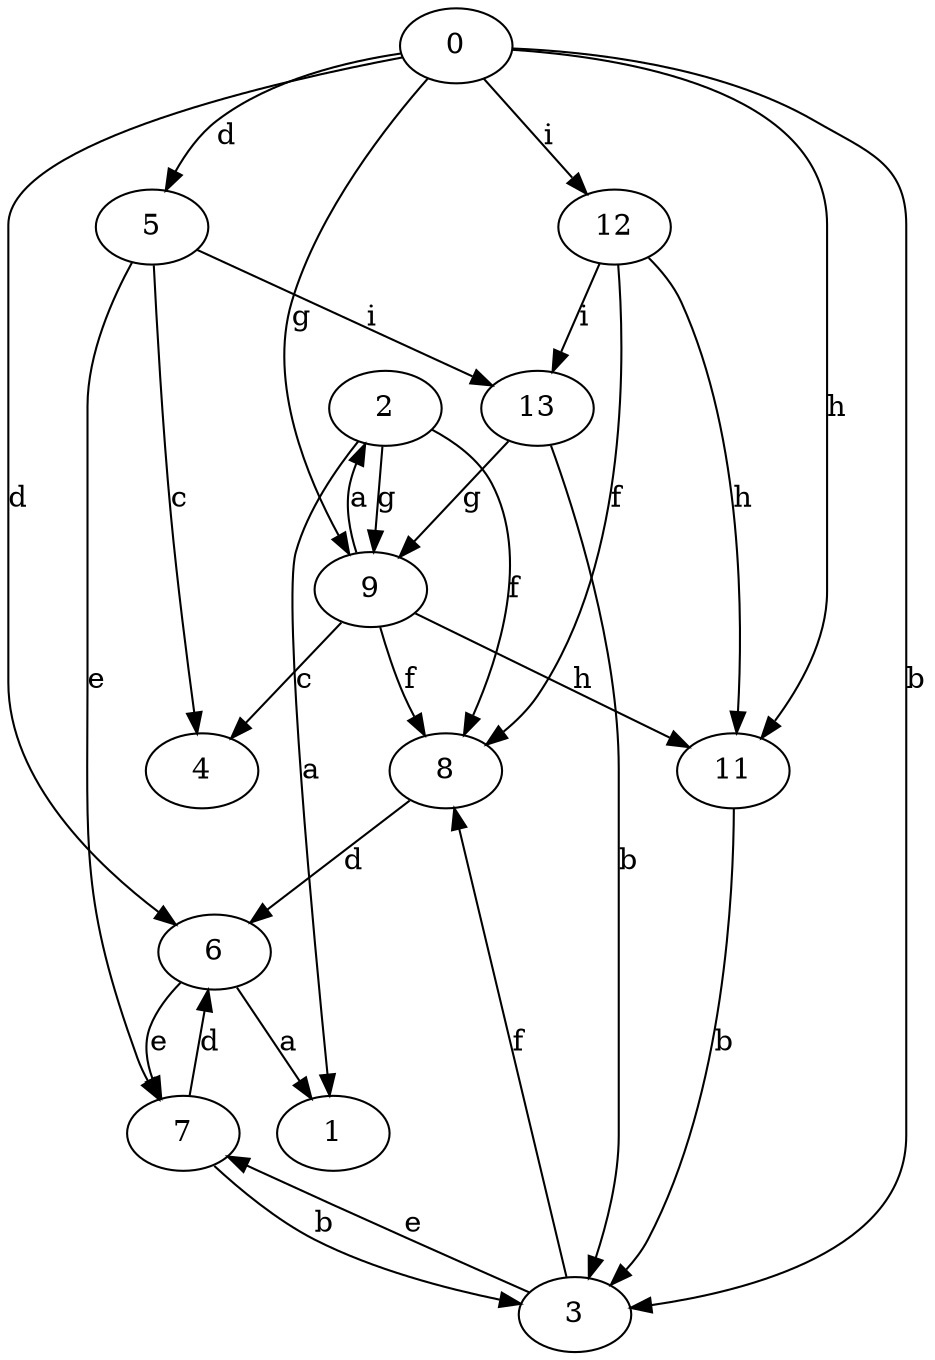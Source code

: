 strict digraph  {
1;
2;
3;
4;
5;
0;
6;
7;
8;
9;
11;
12;
13;
2 -> 1  [label=a];
2 -> 8  [label=f];
2 -> 9  [label=g];
3 -> 7  [label=e];
3 -> 8  [label=f];
5 -> 4  [label=c];
5 -> 7  [label=e];
5 -> 13  [label=i];
0 -> 3  [label=b];
0 -> 5  [label=d];
0 -> 6  [label=d];
0 -> 9  [label=g];
0 -> 11  [label=h];
0 -> 12  [label=i];
6 -> 1  [label=a];
6 -> 7  [label=e];
7 -> 3  [label=b];
7 -> 6  [label=d];
8 -> 6  [label=d];
9 -> 2  [label=a];
9 -> 4  [label=c];
9 -> 8  [label=f];
9 -> 11  [label=h];
11 -> 3  [label=b];
12 -> 8  [label=f];
12 -> 11  [label=h];
12 -> 13  [label=i];
13 -> 3  [label=b];
13 -> 9  [label=g];
}
